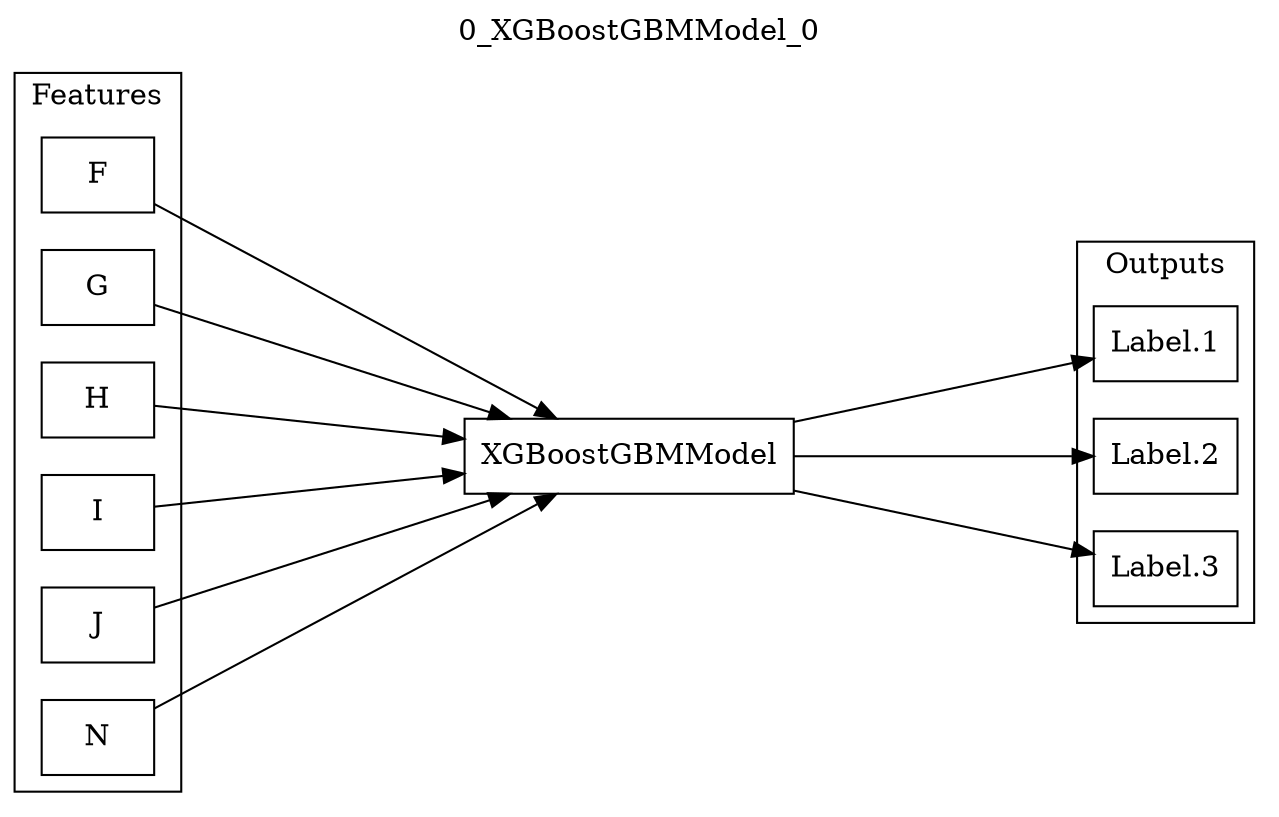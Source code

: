 digraph {
  graph[ranksep="2"]
  rankdir="LR";
  labelloc="t";
  label="0_XGBoostGBMModel_0";
    subgraph cluster_feature {
        label="Features";
        node_0 [shape=box, label="F"];
        node_1 [shape=box, label="G"];
        node_2 [shape=box, label="H"];
        node_3 [shape=box, label="I"];
        node_4 [shape=box, label="J"];
        node_5 [shape=box, label="N"];
    }
    node_9 [shape=box, label="XGBoostGBMModel"];
    node_5 -> node_9;
    node_0 -> node_9;
    node_2 -> node_9;
    node_4 -> node_9;
    node_3 -> node_9;
    node_1 -> node_9;
    node_9 -> node_6;
    node_9 -> node_7;
    node_9 -> node_8;
    subgraph cluster_output {
        label="Outputs";
        node_6 [shape=box, label="Label.1"];
        node_7 [shape=box, label="Label.2"];
        node_8 [shape=box, label="Label.3"];
    }
}
